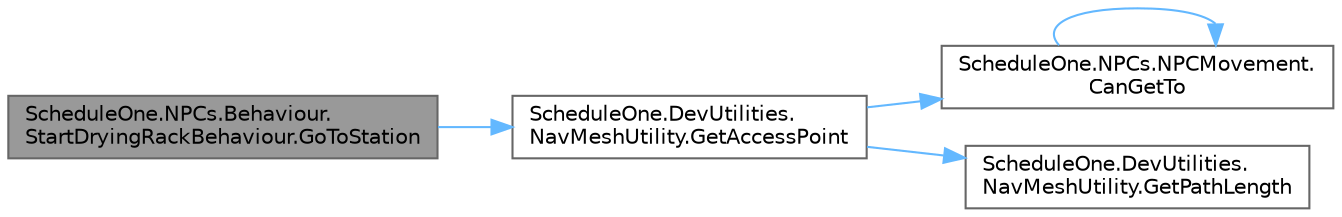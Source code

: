 digraph "ScheduleOne.NPCs.Behaviour.StartDryingRackBehaviour.GoToStation"
{
 // LATEX_PDF_SIZE
  bgcolor="transparent";
  edge [fontname=Helvetica,fontsize=10,labelfontname=Helvetica,labelfontsize=10];
  node [fontname=Helvetica,fontsize=10,shape=box,height=0.2,width=0.4];
  rankdir="LR";
  Node1 [id="Node000001",label="ScheduleOne.NPCs.Behaviour.\lStartDryingRackBehaviour.GoToStation",height=0.2,width=0.4,color="gray40", fillcolor="grey60", style="filled", fontcolor="black",tooltip=" "];
  Node1 -> Node2 [id="edge1_Node000001_Node000002",color="steelblue1",style="solid",tooltip=" "];
  Node2 [id="Node000002",label="ScheduleOne.DevUtilities.\lNavMeshUtility.GetAccessPoint",height=0.2,width=0.4,color="grey40", fillcolor="white", style="filled",URL="$class_schedule_one_1_1_dev_utilities_1_1_nav_mesh_utility.html#aa79e73447cb875c02e3705abe04186e6",tooltip=" "];
  Node2 -> Node3 [id="edge2_Node000002_Node000003",color="steelblue1",style="solid",tooltip=" "];
  Node3 [id="Node000003",label="ScheduleOne.NPCs.NPCMovement.\lCanGetTo",height=0.2,width=0.4,color="grey40", fillcolor="white", style="filled",URL="$class_schedule_one_1_1_n_p_cs_1_1_n_p_c_movement.html#acb5126a5187be79c5175ea73bd685dda",tooltip=" "];
  Node3 -> Node3 [id="edge3_Node000003_Node000003",color="steelblue1",style="solid",tooltip=" "];
  Node2 -> Node4 [id="edge4_Node000002_Node000004",color="steelblue1",style="solid",tooltip=" "];
  Node4 [id="Node000004",label="ScheduleOne.DevUtilities.\lNavMeshUtility.GetPathLength",height=0.2,width=0.4,color="grey40", fillcolor="white", style="filled",URL="$class_schedule_one_1_1_dev_utilities_1_1_nav_mesh_utility.html#aaa86e9f4daac41145336916132f7e184",tooltip=" "];
}

